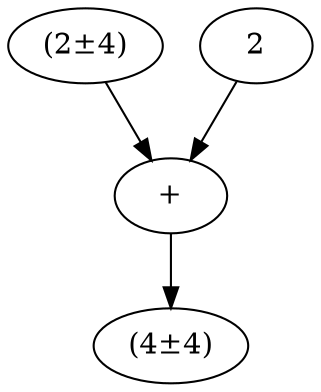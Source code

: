 digraph {
	0 [label="(2±4)"]
	1 [label=2]
	2 [label="+"]
	0 -> 2
	1 -> 2
	3 [label="(4±4)"]
	2 -> 3
}